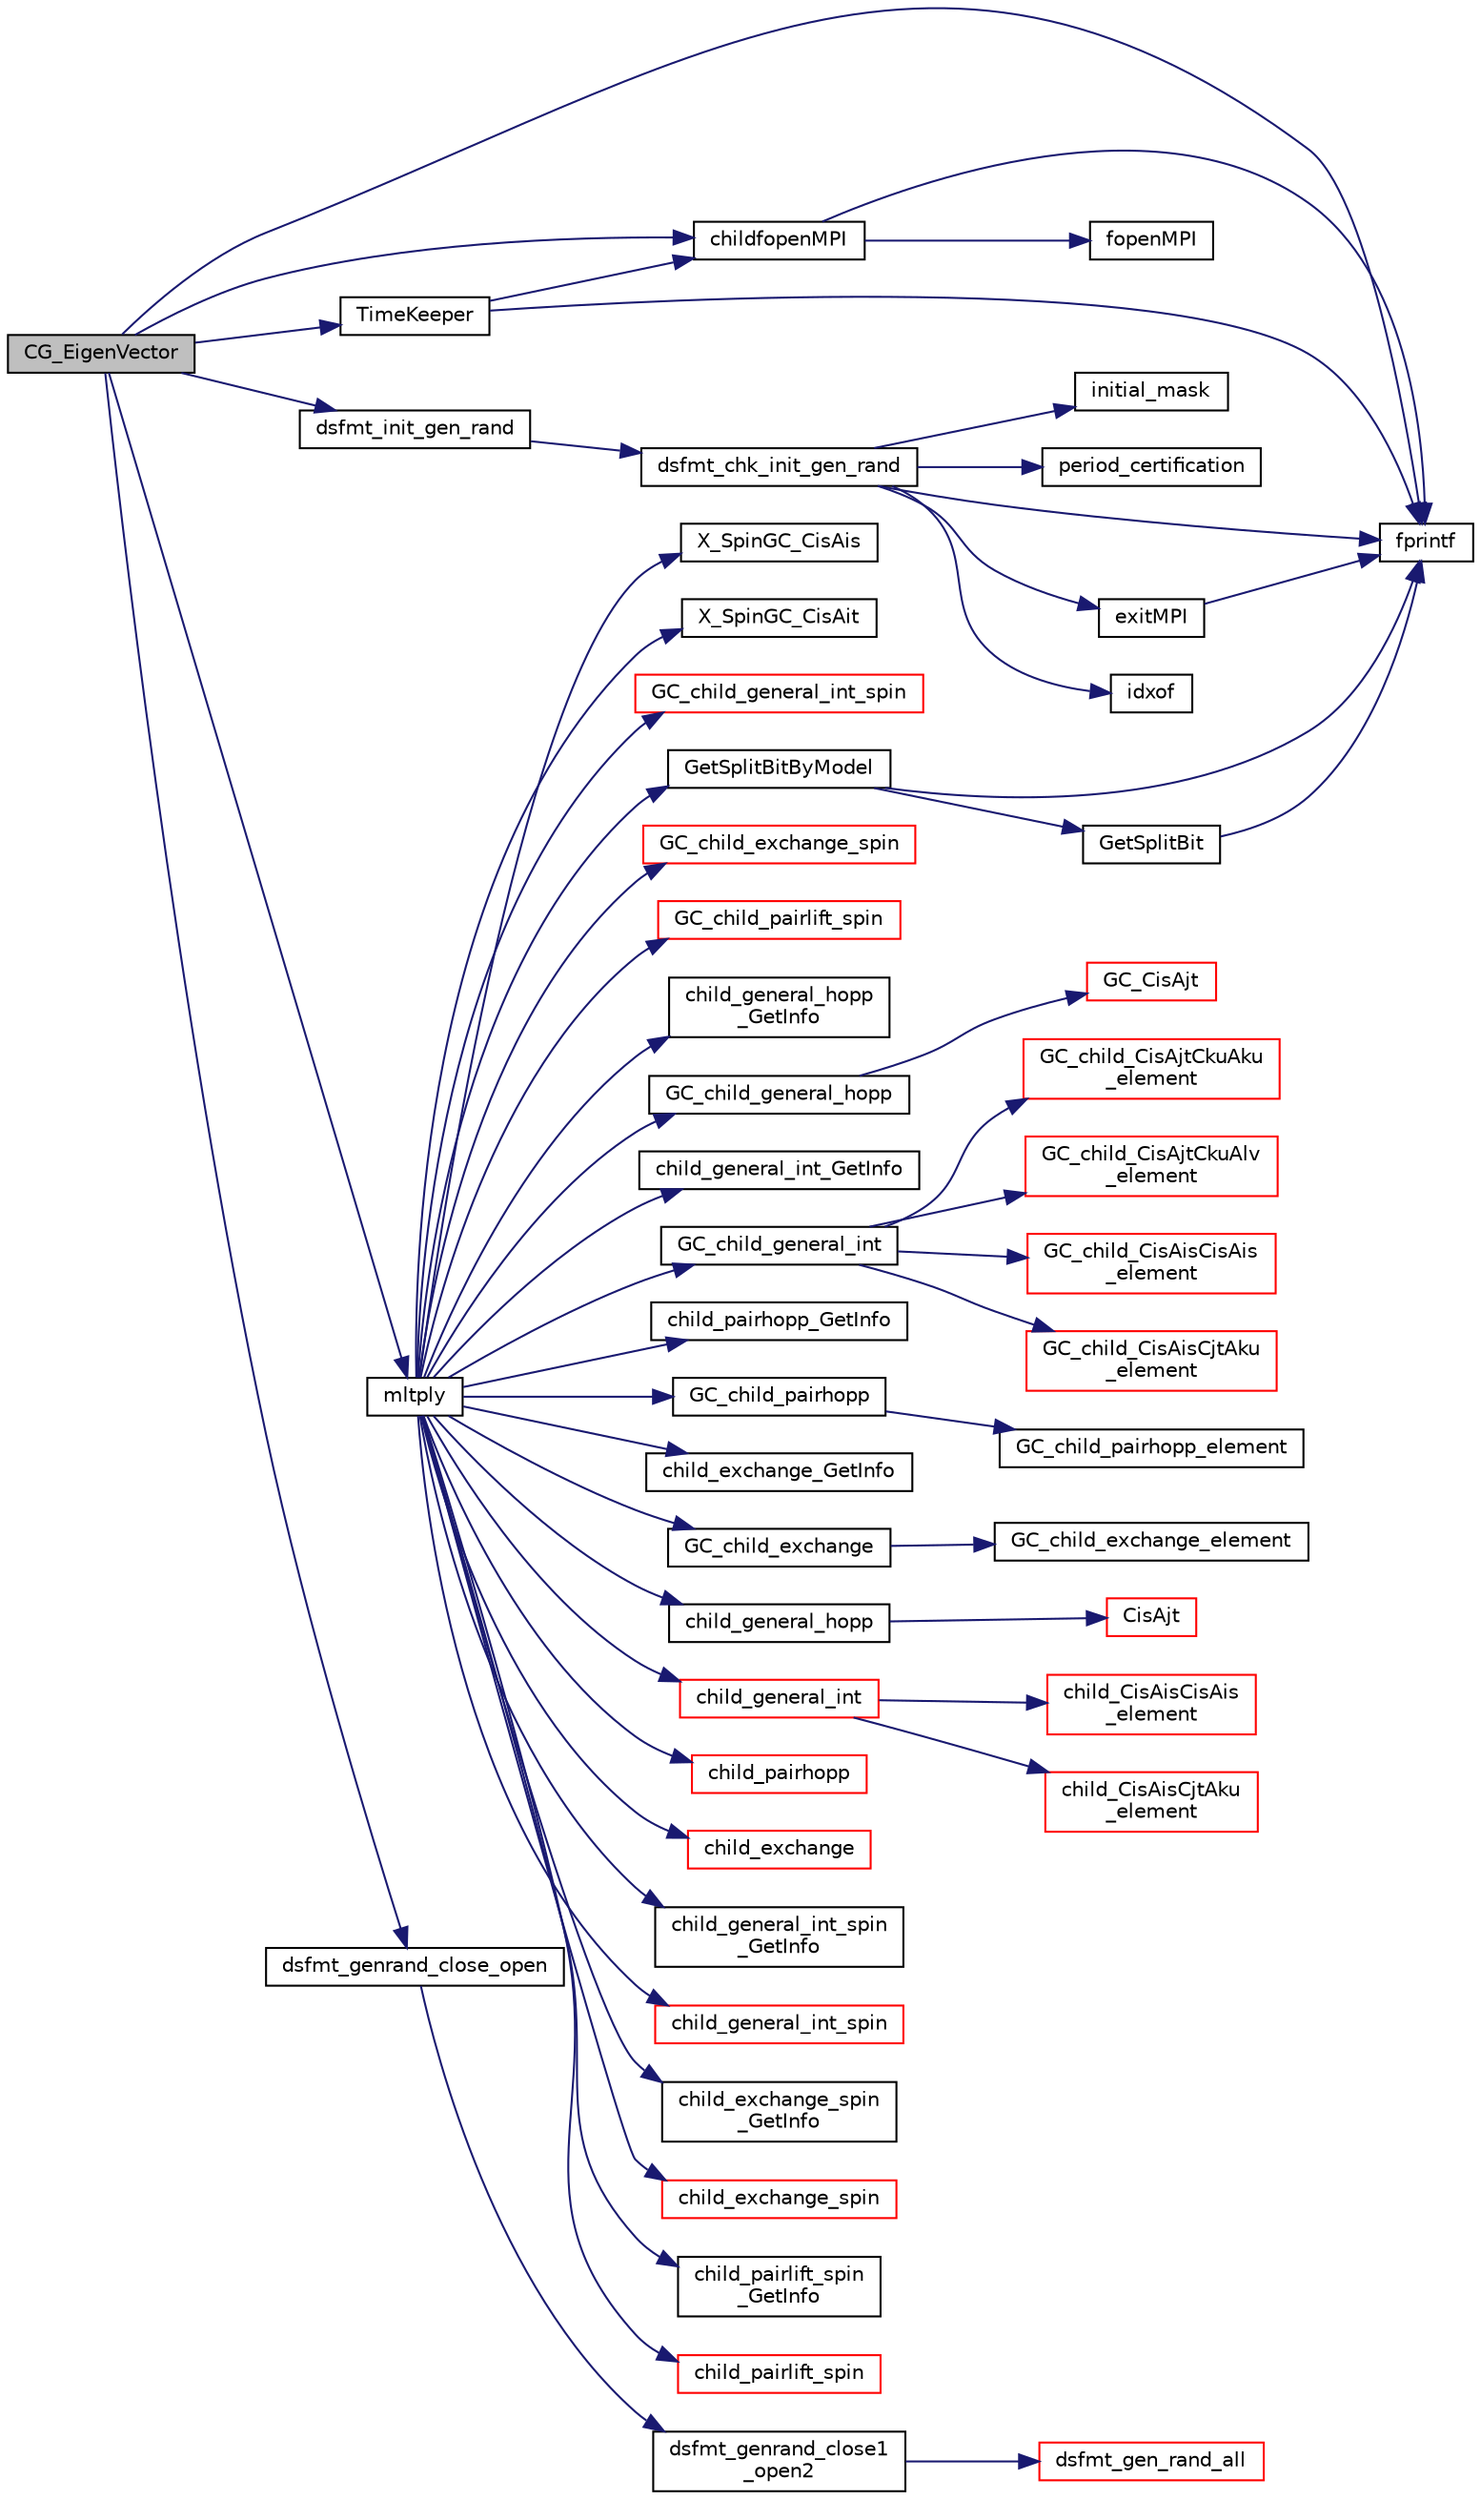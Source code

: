 digraph "CG_EigenVector"
{
 // INTERACTIVE_SVG=YES
  edge [fontname="Helvetica",fontsize="10",labelfontname="Helvetica",labelfontsize="10"];
  node [fontname="Helvetica",fontsize="10",shape=record];
  rankdir="LR";
  Node1 [label="CG_EigenVector",height=0.2,width=0.4,color="black", fillcolor="grey75", style="filled", fontcolor="black"];
  Node1 -> Node2 [color="midnightblue",fontsize="10",style="solid",fontname="Helvetica"];
  Node2 [label="fprintf",height=0.2,width=0.4,color="black", fillcolor="white", style="filled",URL="$xfreemem__large_8c.html#a5c1bb0da45eec945c4cc3233c7d8427e"];
  Node1 -> Node3 [color="midnightblue",fontsize="10",style="solid",fontname="Helvetica"];
  Node3 [label="childfopenMPI",height=0.2,width=0.4,color="black", fillcolor="white", style="filled",URL="$_file_i_o_8c.html#a7d23a0790b28a52d128e0b93bc832cfb"];
  Node3 -> Node4 [color="midnightblue",fontsize="10",style="solid",fontname="Helvetica"];
  Node4 [label="fopenMPI",height=0.2,width=0.4,color="black", fillcolor="white", style="filled",URL="$wrapper_m_p_i_8h.html#a405f88de519282b8e7605988745f42ae"];
  Node3 -> Node2 [color="midnightblue",fontsize="10",style="solid",fontname="Helvetica"];
  Node1 -> Node5 [color="midnightblue",fontsize="10",style="solid",fontname="Helvetica"];
  Node5 [label="dsfmt_init_gen_rand",height=0.2,width=0.4,color="black", fillcolor="white", style="filled",URL="$d_s_f_m_t_8h.html#aa767efdc0f36a3cde4d61d3764a473de"];
  Node5 -> Node6 [color="midnightblue",fontsize="10",style="solid",fontname="Helvetica"];
  Node6 [label="dsfmt_chk_init_gen_rand",height=0.2,width=0.4,color="black", fillcolor="white", style="filled",URL="$d_s_f_m_t_8h.html#a2fa6a84095a280a4e1556415f3d4f259"];
  Node6 -> Node2 [color="midnightblue",fontsize="10",style="solid",fontname="Helvetica"];
  Node6 -> Node7 [color="midnightblue",fontsize="10",style="solid",fontname="Helvetica"];
  Node7 [label="exitMPI",height=0.2,width=0.4,color="black", fillcolor="white", style="filled",URL="$wrapper_m_p_i_8h.html#ae0504dbbe2857fc4f3c84ef0b7bc45ed"];
  Node7 -> Node2 [color="midnightblue",fontsize="10",style="solid",fontname="Helvetica"];
  Node6 -> Node8 [color="midnightblue",fontsize="10",style="solid",fontname="Helvetica"];
  Node8 [label="idxof",height=0.2,width=0.4,color="black", fillcolor="white", style="filled",URL="$d_s_f_m_t_8c.html#a6ceeab85133c3fd7ec95aa85523ff544"];
  Node6 -> Node9 [color="midnightblue",fontsize="10",style="solid",fontname="Helvetica"];
  Node9 [label="initial_mask",height=0.2,width=0.4,color="black", fillcolor="white", style="filled",URL="$d_s_f_m_t_8c.html#a95a1673e2b7b3a48a7eab8fa19e18e1d"];
  Node6 -> Node10 [color="midnightblue",fontsize="10",style="solid",fontname="Helvetica"];
  Node10 [label="period_certification",height=0.2,width=0.4,color="black", fillcolor="white", style="filled",URL="$d_s_f_m_t_8c.html#a8c0334eb83e12d16f2cfe48929114e44"];
  Node1 -> Node11 [color="midnightblue",fontsize="10",style="solid",fontname="Helvetica"];
  Node11 [label="dsfmt_genrand_close_open",height=0.2,width=0.4,color="black", fillcolor="white", style="filled",URL="$d_s_f_m_t_8h.html#a1d070f0dc97e95122038aed8be76f8dd"];
  Node11 -> Node12 [color="midnightblue",fontsize="10",style="solid",fontname="Helvetica"];
  Node12 [label="dsfmt_genrand_close1\l_open2",height=0.2,width=0.4,color="black", fillcolor="white", style="filled",URL="$d_s_f_m_t_8h.html#a988f7f99c98960c22f19f68edb41f399"];
  Node12 -> Node13 [color="midnightblue",fontsize="10",style="solid",fontname="Helvetica"];
  Node13 [label="dsfmt_gen_rand_all",height=0.2,width=0.4,color="red", fillcolor="white", style="filled",URL="$d_s_f_m_t_8h.html#afccb1e4d75cea7ffe3b45cba53d1e5e0"];
  Node1 -> Node14 [color="midnightblue",fontsize="10",style="solid",fontname="Helvetica"];
  Node14 [label="mltply",height=0.2,width=0.4,color="black", fillcolor="white", style="filled",URL="$mltply_8c.html#a61eb17d17b7d03aab22aa05b4074a407"];
  Node14 -> Node15 [color="midnightblue",fontsize="10",style="solid",fontname="Helvetica"];
  Node15 [label="GetSplitBitByModel",height=0.2,width=0.4,color="black", fillcolor="white", style="filled",URL="$bitcalc_8c.html#a78387adc1f4e171d3796235adfcbd87e"];
  Node15 -> Node2 [color="midnightblue",fontsize="10",style="solid",fontname="Helvetica"];
  Node15 -> Node16 [color="midnightblue",fontsize="10",style="solid",fontname="Helvetica"];
  Node16 [label="GetSplitBit",height=0.2,width=0.4,color="black", fillcolor="white", style="filled",URL="$bitcalc_8c.html#a8151401358ba31213a5bb228b9b57cfc"];
  Node16 -> Node2 [color="midnightblue",fontsize="10",style="solid",fontname="Helvetica"];
  Node14 -> Node17 [color="midnightblue",fontsize="10",style="solid",fontname="Helvetica"];
  Node17 [label="child_general_hopp\l_GetInfo",height=0.2,width=0.4,color="black", fillcolor="white", style="filled",URL="$mltply_8c.html#ad2c9c4176ec4f0f7d5087a890467a264"];
  Node14 -> Node18 [color="midnightblue",fontsize="10",style="solid",fontname="Helvetica"];
  Node18 [label="GC_child_general_hopp",height=0.2,width=0.4,color="black", fillcolor="white", style="filled",URL="$mltply_8c.html#a59f11fc0359c4543168c6a6f61a1ec70"];
  Node18 -> Node19 [color="midnightblue",fontsize="10",style="solid",fontname="Helvetica"];
  Node19 [label="GC_CisAjt",height=0.2,width=0.4,color="red", fillcolor="white", style="filled",URL="$mltply_8c.html#a257628b6ed79f7a93d3d2a9a957bc936"];
  Node14 -> Node20 [color="midnightblue",fontsize="10",style="solid",fontname="Helvetica"];
  Node20 [label="child_general_int_GetInfo",height=0.2,width=0.4,color="black", fillcolor="white", style="filled",URL="$mltply_8c.html#ad8750d6b426c68d0e931849d094b11ce"];
  Node14 -> Node21 [color="midnightblue",fontsize="10",style="solid",fontname="Helvetica"];
  Node21 [label="GC_child_general_int",height=0.2,width=0.4,color="black", fillcolor="white", style="filled",URL="$mltply_8c.html#a70e66e6ab9f74ec21130ed2363e24a51"];
  Node21 -> Node22 [color="midnightblue",fontsize="10",style="solid",fontname="Helvetica"];
  Node22 [label="GC_child_CisAisCisAis\l_element",height=0.2,width=0.4,color="red", fillcolor="white", style="filled",URL="$mltply_8c.html#a6e5c6a3af522a385b4ee60f66efb2557"];
  Node21 -> Node23 [color="midnightblue",fontsize="10",style="solid",fontname="Helvetica"];
  Node23 [label="GC_child_CisAisCjtAku\l_element",height=0.2,width=0.4,color="red", fillcolor="white", style="filled",URL="$mltply_8c.html#a5a389f0d9543e02b5d2e19df0198bafc"];
  Node21 -> Node24 [color="midnightblue",fontsize="10",style="solid",fontname="Helvetica"];
  Node24 [label="GC_child_CisAjtCkuAku\l_element",height=0.2,width=0.4,color="red", fillcolor="white", style="filled",URL="$mltply_8c.html#ab7d585bf30bbcee8449b8c54d0bb128e"];
  Node21 -> Node25 [color="midnightblue",fontsize="10",style="solid",fontname="Helvetica"];
  Node25 [label="GC_child_CisAjtCkuAlv\l_element",height=0.2,width=0.4,color="red", fillcolor="white", style="filled",URL="$mltply_8c.html#a6d06655a28258eea84191579396219e1"];
  Node14 -> Node26 [color="midnightblue",fontsize="10",style="solid",fontname="Helvetica"];
  Node26 [label="child_pairhopp_GetInfo",height=0.2,width=0.4,color="black", fillcolor="white", style="filled",URL="$mltply_8c.html#ada83696e48d6a9496eca54980a2fd2a4"];
  Node14 -> Node27 [color="midnightblue",fontsize="10",style="solid",fontname="Helvetica"];
  Node27 [label="GC_child_pairhopp",height=0.2,width=0.4,color="black", fillcolor="white", style="filled",URL="$mltply_8c.html#ad16f7b63b9768957a720004697a7a774"];
  Node27 -> Node28 [color="midnightblue",fontsize="10",style="solid",fontname="Helvetica"];
  Node28 [label="GC_child_pairhopp_element",height=0.2,width=0.4,color="black", fillcolor="white", style="filled",URL="$mltply_8c.html#a47af1fdf91258fccc366f8e96f600bfb"];
  Node14 -> Node29 [color="midnightblue",fontsize="10",style="solid",fontname="Helvetica"];
  Node29 [label="child_exchange_GetInfo",height=0.2,width=0.4,color="black", fillcolor="white", style="filled",URL="$mltply_8c.html#ace0e2c1c928c924f7efd3bf106c9122e"];
  Node14 -> Node30 [color="midnightblue",fontsize="10",style="solid",fontname="Helvetica"];
  Node30 [label="GC_child_exchange",height=0.2,width=0.4,color="black", fillcolor="white", style="filled",URL="$mltply_8c.html#a23af00b3160b075156e1c842bb3a879d"];
  Node30 -> Node31 [color="midnightblue",fontsize="10",style="solid",fontname="Helvetica"];
  Node31 [label="GC_child_exchange_element",height=0.2,width=0.4,color="black", fillcolor="white", style="filled",URL="$mltply_8c.html#a17e4b4cfa71b3d34cdc969cb22b79ba9"];
  Node14 -> Node32 [color="midnightblue",fontsize="10",style="solid",fontname="Helvetica"];
  Node32 [label="child_general_hopp",height=0.2,width=0.4,color="black", fillcolor="white", style="filled",URL="$mltply_8c.html#ac6de5fa85bba8abb6001cea5f4eae19e"];
  Node32 -> Node33 [color="midnightblue",fontsize="10",style="solid",fontname="Helvetica"];
  Node33 [label="CisAjt",height=0.2,width=0.4,color="red", fillcolor="white", style="filled",URL="$mltply_8c.html#aaf0a9a1a4862be39ce011d0acf118928"];
  Node14 -> Node34 [color="midnightblue",fontsize="10",style="solid",fontname="Helvetica"];
  Node34 [label="child_general_int",height=0.2,width=0.4,color="red", fillcolor="white", style="filled",URL="$mltply_8c.html#aef9d79bf221699cecaa1b65b374e5b92"];
  Node34 -> Node35 [color="midnightblue",fontsize="10",style="solid",fontname="Helvetica"];
  Node35 [label="child_CisAisCisAis\l_element",height=0.2,width=0.4,color="red", fillcolor="white", style="filled",URL="$mltply_8c.html#a11e78b661246513350ad6ee2e3985d9f"];
  Node34 -> Node36 [color="midnightblue",fontsize="10",style="solid",fontname="Helvetica"];
  Node36 [label="child_CisAisCjtAku\l_element",height=0.2,width=0.4,color="red", fillcolor="white", style="filled",URL="$mltply_8c.html#a985bdb0d96a952fc6c447e12ea2b906a"];
  Node14 -> Node37 [color="midnightblue",fontsize="10",style="solid",fontname="Helvetica"];
  Node37 [label="child_pairhopp",height=0.2,width=0.4,color="red", fillcolor="white", style="filled",URL="$mltply_8c.html#a4d178b47dde9c5e387a87d482463575d"];
  Node14 -> Node38 [color="midnightblue",fontsize="10",style="solid",fontname="Helvetica"];
  Node38 [label="child_exchange",height=0.2,width=0.4,color="red", fillcolor="white", style="filled",URL="$mltply_8c.html#a5821f04d36f42ce53a1d522dcb5548c5"];
  Node14 -> Node39 [color="midnightblue",fontsize="10",style="solid",fontname="Helvetica"];
  Node39 [label="child_general_int_spin\l_GetInfo",height=0.2,width=0.4,color="black", fillcolor="white", style="filled",URL="$mltply_8c.html#a4f2cb8d2efe39da7c0b1b6d975758c40"];
  Node14 -> Node40 [color="midnightblue",fontsize="10",style="solid",fontname="Helvetica"];
  Node40 [label="child_general_int_spin",height=0.2,width=0.4,color="red", fillcolor="white", style="filled",URL="$mltply_8c.html#aa02ac66be051c651994ed4c9bfd9648e"];
  Node14 -> Node41 [color="midnightblue",fontsize="10",style="solid",fontname="Helvetica"];
  Node41 [label="child_exchange_spin\l_GetInfo",height=0.2,width=0.4,color="black", fillcolor="white", style="filled",URL="$mltply_8c.html#a70512a3c407e79dd6c912a63f9afe4ae"];
  Node14 -> Node42 [color="midnightblue",fontsize="10",style="solid",fontname="Helvetica"];
  Node42 [label="child_exchange_spin",height=0.2,width=0.4,color="red", fillcolor="white", style="filled",URL="$mltply_8c.html#ab975146c2b912899e92ae74ec42b5b45"];
  Node14 -> Node43 [color="midnightblue",fontsize="10",style="solid",fontname="Helvetica"];
  Node43 [label="child_pairlift_spin\l_GetInfo",height=0.2,width=0.4,color="black", fillcolor="white", style="filled",URL="$mltply_8c.html#a2ccdc49853b6d944a5274784015ff774"];
  Node14 -> Node44 [color="midnightblue",fontsize="10",style="solid",fontname="Helvetica"];
  Node44 [label="child_pairlift_spin",height=0.2,width=0.4,color="red", fillcolor="white", style="filled",URL="$mltply_8c.html#ad98281df0128bef6143204cfee393119"];
  Node14 -> Node45 [color="midnightblue",fontsize="10",style="solid",fontname="Helvetica"];
  Node45 [label="X_SpinGC_CisAis",height=0.2,width=0.4,color="black", fillcolor="white", style="filled",URL="$mltply_8c.html#a5d9e5a462ca77248cbae177465fa02c3"];
  Node14 -> Node46 [color="midnightblue",fontsize="10",style="solid",fontname="Helvetica"];
  Node46 [label="X_SpinGC_CisAit",height=0.2,width=0.4,color="black", fillcolor="white", style="filled",URL="$mltply_8c.html#a707ac2de8043df3be28fcf3c81c44362"];
  Node14 -> Node47 [color="midnightblue",fontsize="10",style="solid",fontname="Helvetica"];
  Node47 [label="GC_child_general_int_spin",height=0.2,width=0.4,color="red", fillcolor="white", style="filled",URL="$mltply_8c.html#a0dac10eb920ee6f0c6d5c064167b6cf2"];
  Node14 -> Node48 [color="midnightblue",fontsize="10",style="solid",fontname="Helvetica"];
  Node48 [label="GC_child_exchange_spin",height=0.2,width=0.4,color="red", fillcolor="white", style="filled",URL="$mltply_8c.html#a1da5e51d844cfaf0edf806b0e29e3ab8"];
  Node14 -> Node49 [color="midnightblue",fontsize="10",style="solid",fontname="Helvetica"];
  Node49 [label="GC_child_pairlift_spin",height=0.2,width=0.4,color="red", fillcolor="white", style="filled",URL="$mltply_8c.html#ae3ae89f559a5119c3d29bfef76f30369"];
  Node1 -> Node50 [color="midnightblue",fontsize="10",style="solid",fontname="Helvetica"];
  Node50 [label="TimeKeeper",height=0.2,width=0.4,color="black", fillcolor="white", style="filled",URL="$log_8h.html#a5c659bb0ba9e5d8a508c6cb6b7431f23",tooltip="Functions for writing a time log. "];
  Node50 -> Node3 [color="midnightblue",fontsize="10",style="solid",fontname="Helvetica"];
  Node50 -> Node2 [color="midnightblue",fontsize="10",style="solid",fontname="Helvetica"];
}
